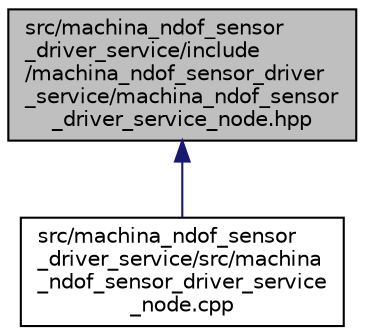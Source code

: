 digraph "src/machina_ndof_sensor_driver_service/include/machina_ndof_sensor_driver_service/machina_ndof_sensor_driver_service_node.hpp"
{
 // LATEX_PDF_SIZE
  edge [fontname="Helvetica",fontsize="10",labelfontname="Helvetica",labelfontsize="10"];
  node [fontname="Helvetica",fontsize="10",shape=record];
  Node1 [label="src/machina_ndof_sensor\l_driver_service/include\l/machina_ndof_sensor_driver\l_service/machina_ndof_sensor\l_driver_service_node.hpp",height=0.2,width=0.4,color="black", fillcolor="grey75", style="filled", fontcolor="black",tooltip=" "];
  Node1 -> Node2 [dir="back",color="midnightblue",fontsize="10",style="solid",fontname="Helvetica"];
  Node2 [label="src/machina_ndof_sensor\l_driver_service/src/machina\l_ndof_sensor_driver_service\l_node.cpp",height=0.2,width=0.4,color="black", fillcolor="white", style="filled",URL="$machina__ndof__sensor__driver__service__node_8cpp.html",tooltip=" "];
}
